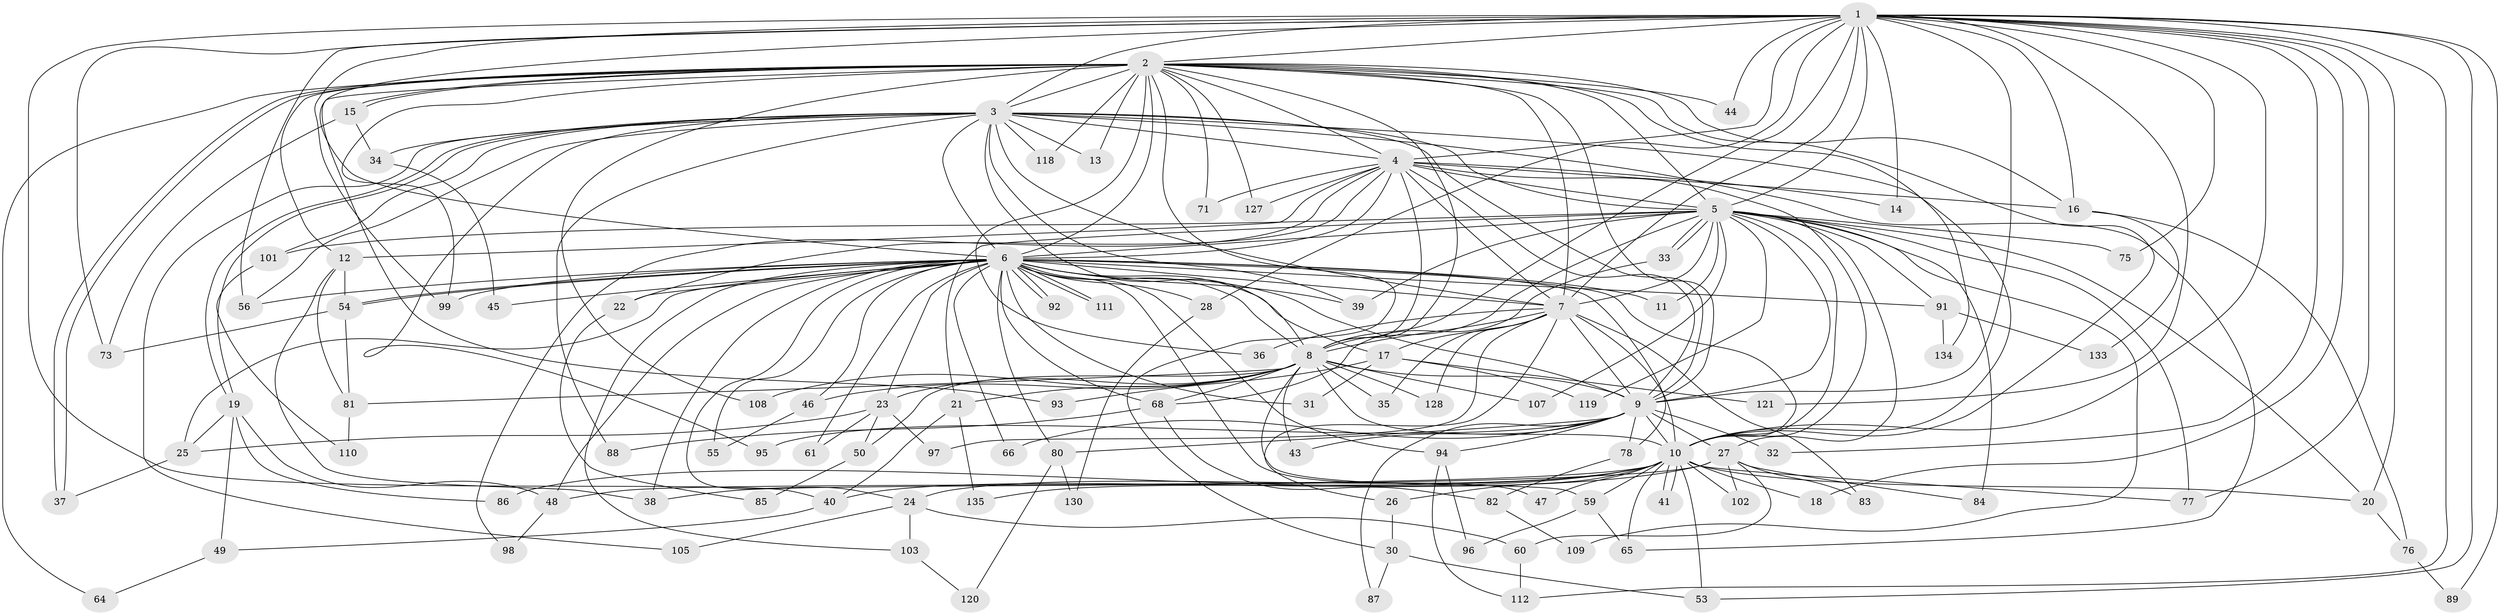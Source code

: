 // Generated by graph-tools (version 1.1) at 2025/23/03/03/25 07:23:35]
// undirected, 104 vertices, 251 edges
graph export_dot {
graph [start="1"]
  node [color=gray90,style=filled];
  1 [super="+58"];
  2 [super="+117"];
  3 [super="+29"];
  4 [super="+79"];
  5 [super="+67"];
  6 [super="+69"];
  7 [super="+74"];
  8 [super="+100"];
  9 [super="+72"];
  10 [super="+132"];
  11;
  12;
  13;
  14;
  15;
  16 [super="+42"];
  17;
  18;
  19 [super="+104"];
  20;
  21 [super="+125"];
  22;
  23;
  24;
  25 [super="+131"];
  26;
  27 [super="+57"];
  28 [super="+63"];
  30;
  31;
  32;
  33;
  34;
  35 [super="+115"];
  36;
  37 [super="+52"];
  38;
  39 [super="+51"];
  40;
  41;
  43;
  44;
  45;
  46;
  47;
  48 [super="+114"];
  49;
  50;
  53 [super="+106"];
  54 [super="+62"];
  55;
  56;
  59;
  60;
  61;
  64;
  65 [super="+126"];
  66;
  68 [super="+70"];
  71;
  73 [super="+123"];
  75;
  76;
  77 [super="+90"];
  78 [super="+122"];
  80 [super="+129"];
  81;
  82;
  83;
  84;
  85;
  86;
  87;
  88;
  89;
  91 [super="+124"];
  92;
  93;
  94;
  95;
  96;
  97;
  98;
  99 [super="+113"];
  101;
  102;
  103;
  105;
  107;
  108;
  109;
  110;
  111;
  112 [super="+116"];
  118;
  119;
  120;
  121;
  127;
  128;
  130;
  133;
  134;
  135;
  1 -- 2;
  1 -- 3 [weight=2];
  1 -- 4;
  1 -- 5;
  1 -- 6;
  1 -- 7 [weight=2];
  1 -- 8;
  1 -- 9;
  1 -- 10;
  1 -- 14;
  1 -- 16;
  1 -- 18;
  1 -- 20;
  1 -- 28;
  1 -- 32;
  1 -- 40;
  1 -- 44;
  1 -- 53;
  1 -- 56;
  1 -- 73;
  1 -- 75;
  1 -- 89;
  1 -- 99;
  1 -- 121;
  1 -- 112;
  1 -- 77;
  2 -- 3 [weight=2];
  2 -- 4;
  2 -- 5;
  2 -- 6;
  2 -- 7;
  2 -- 8;
  2 -- 9;
  2 -- 10;
  2 -- 12;
  2 -- 13;
  2 -- 15;
  2 -- 15;
  2 -- 16;
  2 -- 30;
  2 -- 36;
  2 -- 37;
  2 -- 37;
  2 -- 44;
  2 -- 64;
  2 -- 71;
  2 -- 93;
  2 -- 99;
  2 -- 108;
  2 -- 118;
  2 -- 127;
  2 -- 134;
  3 -- 4;
  3 -- 5;
  3 -- 6;
  3 -- 7;
  3 -- 8;
  3 -- 9;
  3 -- 10;
  3 -- 13;
  3 -- 19 [weight=2];
  3 -- 19;
  3 -- 34;
  3 -- 39;
  3 -- 56;
  3 -- 65;
  3 -- 88;
  3 -- 95;
  3 -- 101;
  3 -- 105;
  3 -- 118;
  4 -- 5;
  4 -- 6;
  4 -- 7 [weight=2];
  4 -- 8;
  4 -- 9;
  4 -- 10;
  4 -- 12;
  4 -- 14;
  4 -- 22;
  4 -- 71;
  4 -- 98;
  4 -- 127;
  4 -- 16;
  5 -- 6 [weight=2];
  5 -- 7 [weight=2];
  5 -- 8;
  5 -- 9;
  5 -- 10;
  5 -- 11;
  5 -- 20;
  5 -- 21;
  5 -- 27;
  5 -- 33;
  5 -- 33;
  5 -- 75;
  5 -- 77;
  5 -- 84;
  5 -- 101;
  5 -- 107;
  5 -- 109;
  5 -- 119;
  5 -- 91;
  5 -- 39;
  6 -- 7;
  6 -- 8;
  6 -- 9;
  6 -- 10;
  6 -- 11;
  6 -- 17;
  6 -- 22;
  6 -- 23;
  6 -- 24;
  6 -- 28 [weight=2];
  6 -- 31;
  6 -- 38;
  6 -- 39;
  6 -- 45;
  6 -- 46;
  6 -- 47;
  6 -- 48;
  6 -- 54;
  6 -- 54;
  6 -- 55;
  6 -- 61;
  6 -- 66;
  6 -- 68;
  6 -- 78 [weight=2];
  6 -- 80 [weight=2];
  6 -- 91 [weight=2];
  6 -- 92;
  6 -- 92;
  6 -- 94;
  6 -- 103;
  6 -- 111;
  6 -- 111;
  6 -- 99;
  6 -- 56;
  6 -- 25;
  7 -- 8;
  7 -- 9;
  7 -- 10;
  7 -- 17;
  7 -- 26;
  7 -- 35;
  7 -- 36;
  7 -- 83;
  7 -- 97;
  7 -- 128;
  8 -- 9;
  8 -- 10;
  8 -- 21;
  8 -- 23;
  8 -- 35 [weight=2];
  8 -- 43;
  8 -- 46;
  8 -- 50;
  8 -- 59;
  8 -- 68;
  8 -- 107;
  8 -- 108;
  8 -- 128;
  8 -- 81;
  9 -- 10;
  9 -- 27;
  9 -- 32;
  9 -- 43;
  9 -- 66;
  9 -- 78;
  9 -- 80;
  9 -- 87;
  9 -- 94;
  9 -- 95;
  10 -- 18;
  10 -- 24;
  10 -- 26;
  10 -- 41;
  10 -- 41;
  10 -- 47;
  10 -- 48;
  10 -- 53;
  10 -- 59;
  10 -- 65;
  10 -- 77;
  10 -- 86;
  10 -- 102;
  10 -- 20;
  10 -- 135;
  12 -- 38;
  12 -- 81;
  12 -- 54;
  15 -- 34;
  15 -- 73;
  16 -- 76;
  16 -- 133;
  17 -- 31;
  17 -- 93;
  17 -- 119;
  17 -- 121;
  19 -- 25;
  19 -- 49;
  19 -- 86;
  19 -- 48;
  20 -- 76;
  21 -- 40;
  21 -- 135;
  22 -- 85;
  23 -- 25;
  23 -- 50;
  23 -- 61;
  23 -- 97;
  24 -- 60;
  24 -- 103;
  24 -- 105;
  25 -- 37;
  26 -- 30;
  27 -- 40;
  27 -- 83;
  27 -- 84;
  27 -- 38;
  27 -- 102;
  27 -- 60;
  28 -- 130;
  30 -- 87;
  30 -- 53;
  33 -- 68;
  34 -- 45;
  40 -- 49;
  46 -- 55;
  48 -- 98;
  49 -- 64;
  50 -- 85;
  54 -- 73;
  54 -- 81;
  59 -- 96;
  59 -- 65;
  60 -- 112;
  68 -- 82;
  68 -- 88;
  76 -- 89;
  78 -- 82;
  80 -- 120;
  80 -- 130;
  81 -- 110;
  82 -- 109;
  91 -- 133;
  91 -- 134;
  94 -- 96;
  94 -- 112;
  101 -- 110;
  103 -- 120;
}
